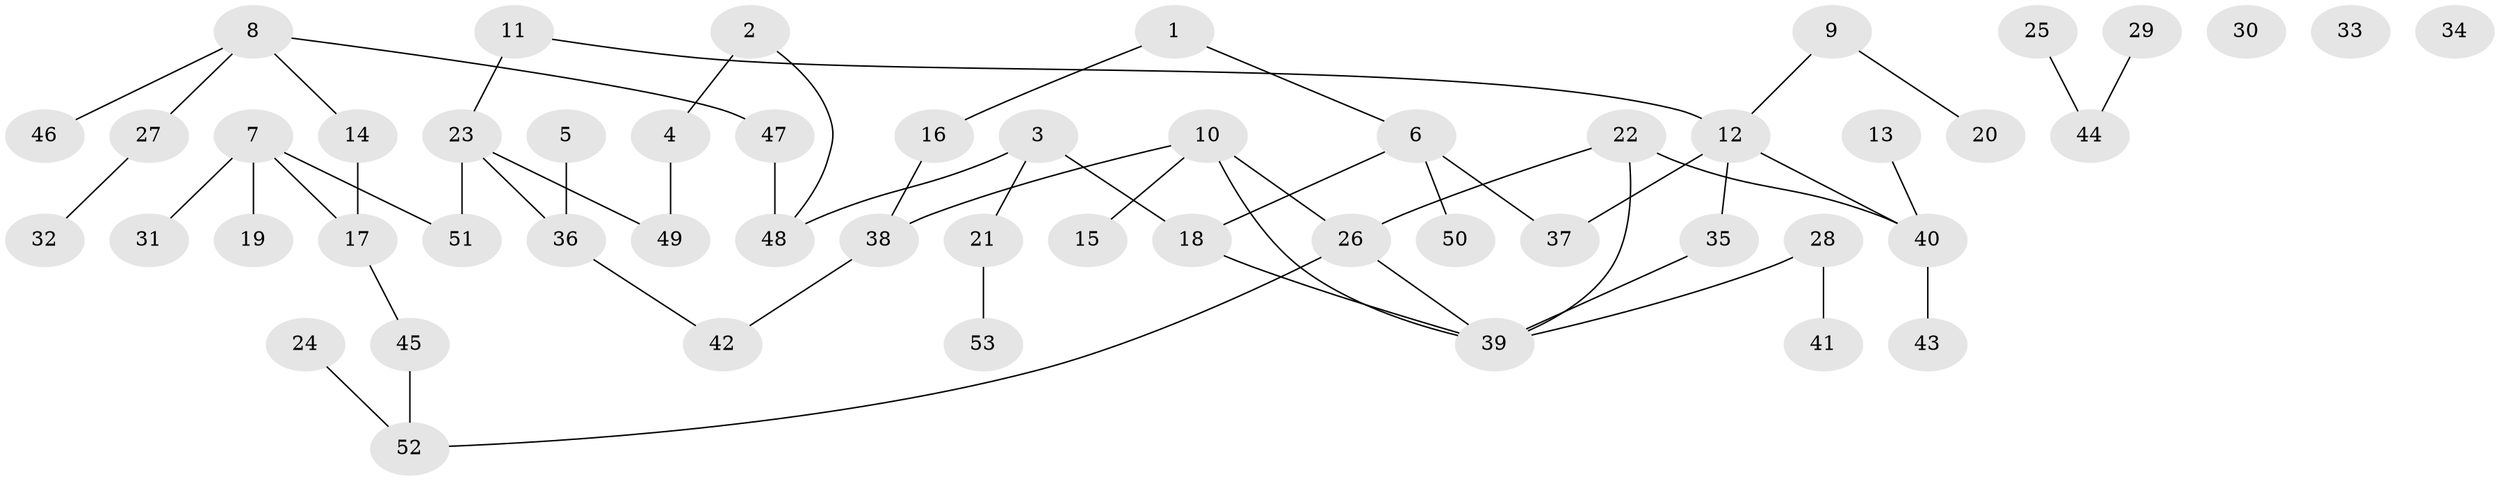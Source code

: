 // coarse degree distribution, {2: 0.1935483870967742, 3: 0.22580645161290322, 1: 0.3225806451612903, 4: 0.0967741935483871, 5: 0.03225806451612903, 6: 0.03225806451612903, 0: 0.0967741935483871}
// Generated by graph-tools (version 1.1) at 2025/16/03/04/25 18:16:35]
// undirected, 53 vertices, 57 edges
graph export_dot {
graph [start="1"]
  node [color=gray90,style=filled];
  1;
  2;
  3;
  4;
  5;
  6;
  7;
  8;
  9;
  10;
  11;
  12;
  13;
  14;
  15;
  16;
  17;
  18;
  19;
  20;
  21;
  22;
  23;
  24;
  25;
  26;
  27;
  28;
  29;
  30;
  31;
  32;
  33;
  34;
  35;
  36;
  37;
  38;
  39;
  40;
  41;
  42;
  43;
  44;
  45;
  46;
  47;
  48;
  49;
  50;
  51;
  52;
  53;
  1 -- 6;
  1 -- 16;
  2 -- 4;
  2 -- 48;
  3 -- 18;
  3 -- 21;
  3 -- 48;
  4 -- 49;
  5 -- 36;
  6 -- 18;
  6 -- 37;
  6 -- 50;
  7 -- 17;
  7 -- 19;
  7 -- 31;
  7 -- 51;
  8 -- 14;
  8 -- 27;
  8 -- 46;
  8 -- 47;
  9 -- 12;
  9 -- 20;
  10 -- 15;
  10 -- 26;
  10 -- 38;
  10 -- 39;
  11 -- 12;
  11 -- 23;
  12 -- 35;
  12 -- 37;
  12 -- 40;
  13 -- 40;
  14 -- 17;
  16 -- 38;
  17 -- 45;
  18 -- 39;
  21 -- 53;
  22 -- 26;
  22 -- 39;
  22 -- 40;
  23 -- 36;
  23 -- 49;
  23 -- 51;
  24 -- 52;
  25 -- 44;
  26 -- 39;
  26 -- 52;
  27 -- 32;
  28 -- 39;
  28 -- 41;
  29 -- 44;
  35 -- 39;
  36 -- 42;
  38 -- 42;
  40 -- 43;
  45 -- 52;
  47 -- 48;
}
